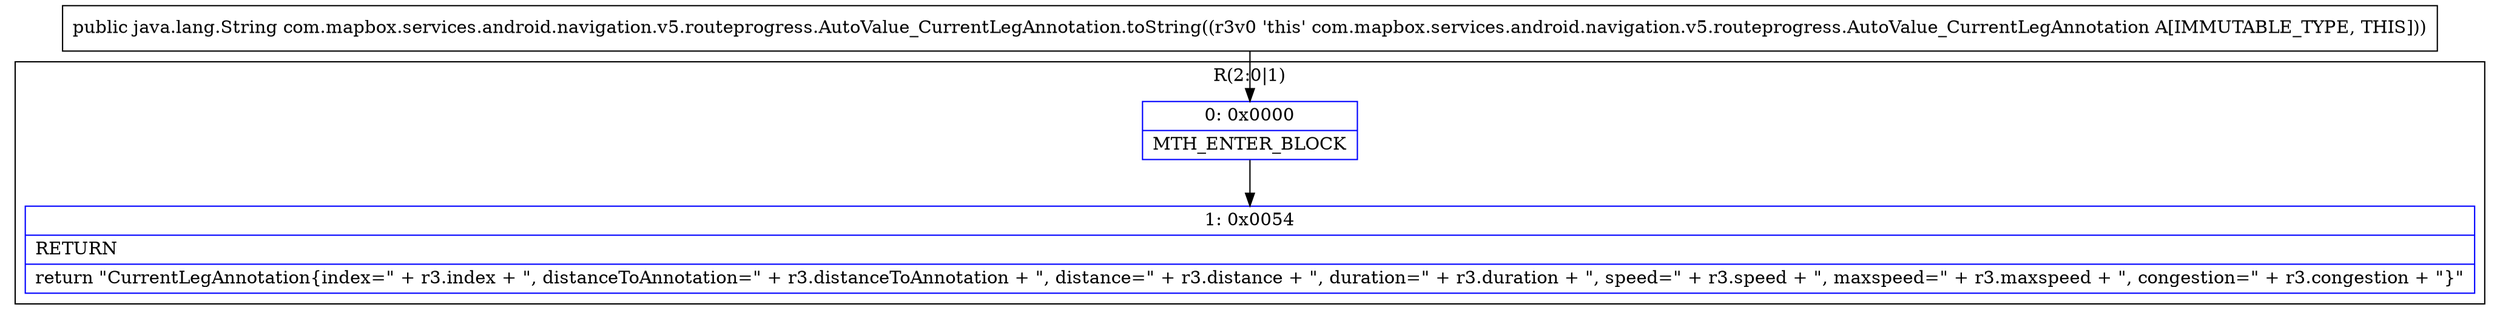 digraph "CFG forcom.mapbox.services.android.navigation.v5.routeprogress.AutoValue_CurrentLegAnnotation.toString()Ljava\/lang\/String;" {
subgraph cluster_Region_1699140225 {
label = "R(2:0|1)";
node [shape=record,color=blue];
Node_0 [shape=record,label="{0\:\ 0x0000|MTH_ENTER_BLOCK\l}"];
Node_1 [shape=record,label="{1\:\ 0x0054|RETURN\l|return \"CurrentLegAnnotation\{index=\" + r3.index + \", distanceToAnnotation=\" + r3.distanceToAnnotation + \", distance=\" + r3.distance + \", duration=\" + r3.duration + \", speed=\" + r3.speed + \", maxspeed=\" + r3.maxspeed + \", congestion=\" + r3.congestion + \"\}\"\l}"];
}
MethodNode[shape=record,label="{public java.lang.String com.mapbox.services.android.navigation.v5.routeprogress.AutoValue_CurrentLegAnnotation.toString((r3v0 'this' com.mapbox.services.android.navigation.v5.routeprogress.AutoValue_CurrentLegAnnotation A[IMMUTABLE_TYPE, THIS])) }"];
MethodNode -> Node_0;
Node_0 -> Node_1;
}

